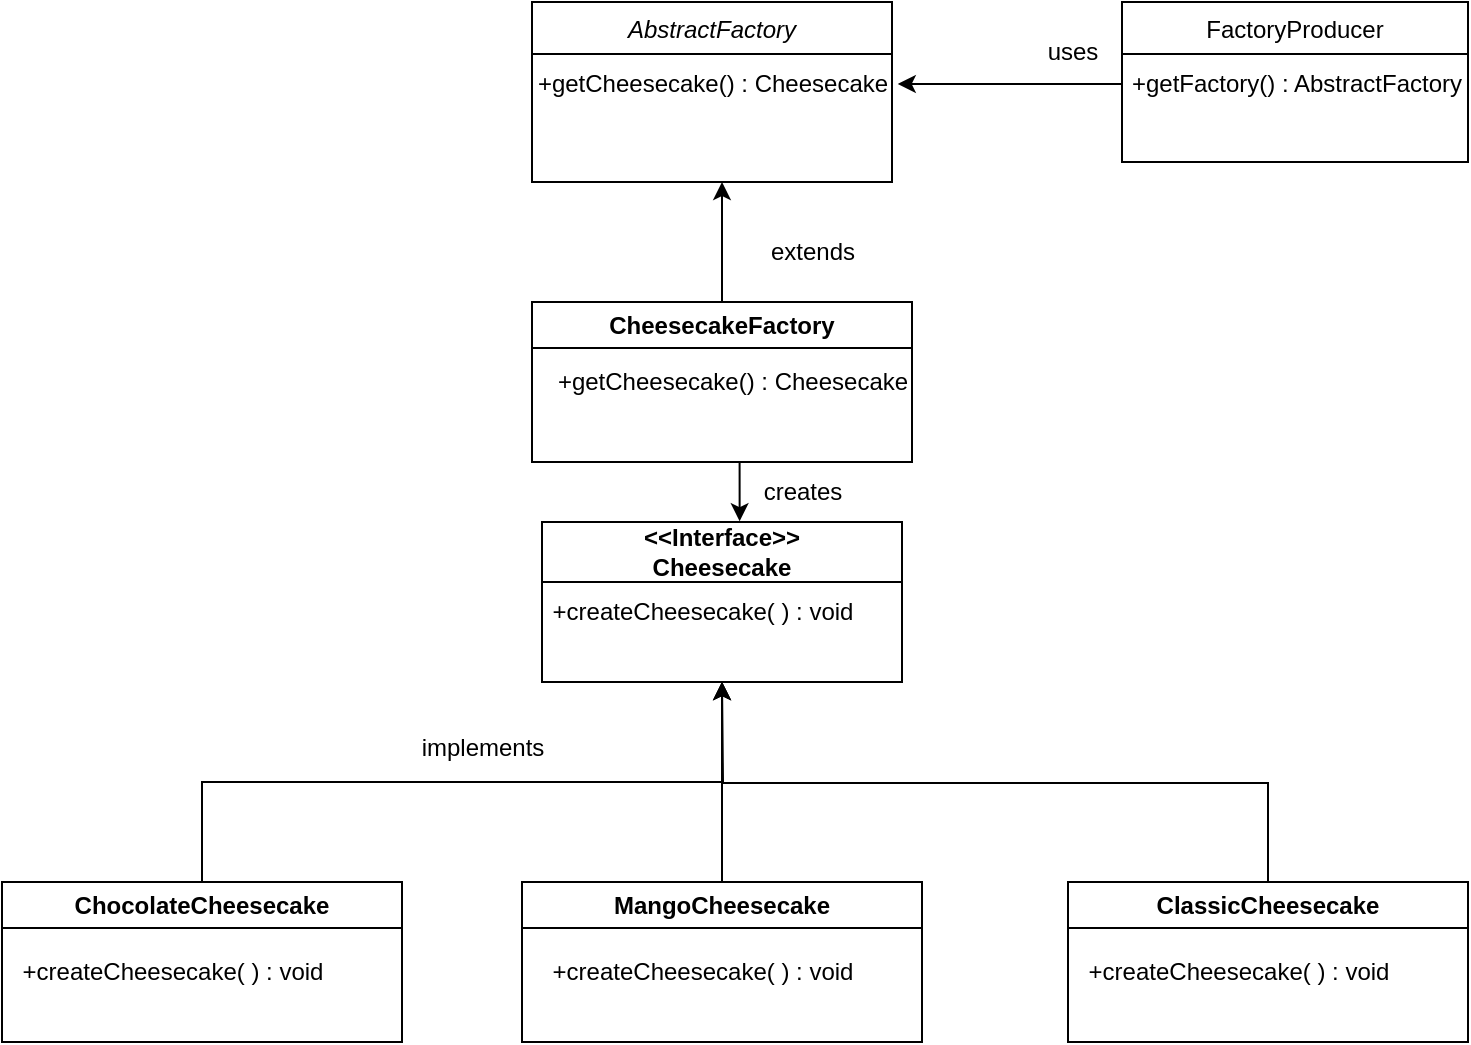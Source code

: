<mxfile version="21.3.5" type="github">
  <diagram id="C5RBs43oDa-KdzZeNtuy" name="Page-1">
    <mxGraphModel dx="1313" dy="686" grid="0" gridSize="10" guides="1" tooltips="1" connect="1" arrows="1" fold="1" page="1" pageScale="1" pageWidth="827" pageHeight="1169" background="none" math="0" shadow="0">
      <root>
        <mxCell id="WIyWlLk6GJQsqaUBKTNV-0" />
        <mxCell id="WIyWlLk6GJQsqaUBKTNV-1" parent="WIyWlLk6GJQsqaUBKTNV-0" />
        <mxCell id="zkfFHV4jXpPFQw0GAbJ--0" value="AbstractFactory" style="swimlane;fontStyle=2;align=center;verticalAlign=top;childLayout=stackLayout;horizontal=1;startSize=26;horizontalStack=0;resizeParent=1;resizeLast=0;collapsible=1;marginBottom=0;rounded=0;shadow=0;strokeWidth=1;" parent="WIyWlLk6GJQsqaUBKTNV-1" vertex="1">
          <mxGeometry x="292" y="120" width="180" height="90" as="geometry">
            <mxRectangle x="230" y="140" width="160" height="26" as="alternateBounds" />
          </mxGeometry>
        </mxCell>
        <mxCell id="vJg0k5Ze-fM2KqpsdSal-0" value="+getCheesecake() : Cheesecake" style="text;html=1;align=center;verticalAlign=middle;resizable=0;points=[];autosize=1;strokeColor=none;fillColor=none;" vertex="1" parent="zkfFHV4jXpPFQw0GAbJ--0">
          <mxGeometry y="26" width="180" height="30" as="geometry" />
        </mxCell>
        <mxCell id="zkfFHV4jXpPFQw0GAbJ--17" value="FactoryProducer" style="swimlane;fontStyle=0;align=center;verticalAlign=top;childLayout=stackLayout;horizontal=1;startSize=26;horizontalStack=0;resizeParent=1;resizeLast=0;collapsible=1;marginBottom=0;rounded=0;shadow=0;strokeWidth=1;" parent="WIyWlLk6GJQsqaUBKTNV-1" vertex="1">
          <mxGeometry x="587" y="120" width="173" height="80" as="geometry">
            <mxRectangle x="550" y="140" width="160" height="26" as="alternateBounds" />
          </mxGeometry>
        </mxCell>
        <mxCell id="vJg0k5Ze-fM2KqpsdSal-1" value="+getFactory() : AbstractFactory" style="text;html=1;align=center;verticalAlign=middle;resizable=0;points=[];autosize=1;strokeColor=none;fillColor=none;" vertex="1" parent="zkfFHV4jXpPFQw0GAbJ--17">
          <mxGeometry y="26" width="173" height="30" as="geometry" />
        </mxCell>
        <mxCell id="vJg0k5Ze-fM2KqpsdSal-3" style="edgeStyle=orthogonalEdgeStyle;rounded=0;orthogonalLoop=1;jettySize=auto;html=1;entryX=1.016;entryY=0.5;entryDx=0;entryDy=0;entryPerimeter=0;" edge="1" parent="WIyWlLk6GJQsqaUBKTNV-1" source="vJg0k5Ze-fM2KqpsdSal-1" target="vJg0k5Ze-fM2KqpsdSal-0">
          <mxGeometry relative="1" as="geometry" />
        </mxCell>
        <mxCell id="vJg0k5Ze-fM2KqpsdSal-4" value="uses" style="text;html=1;align=center;verticalAlign=middle;resizable=0;points=[];autosize=1;strokeColor=none;fillColor=none;" vertex="1" parent="WIyWlLk6GJQsqaUBKTNV-1">
          <mxGeometry x="537" y="130" width="50" height="30" as="geometry" />
        </mxCell>
        <mxCell id="vJg0k5Ze-fM2KqpsdSal-7" style="edgeStyle=orthogonalEdgeStyle;rounded=0;orthogonalLoop=1;jettySize=auto;html=1;exitX=0.5;exitY=0;exitDx=0;exitDy=0;" edge="1" parent="WIyWlLk6GJQsqaUBKTNV-1" source="vJg0k5Ze-fM2KqpsdSal-5">
          <mxGeometry relative="1" as="geometry">
            <mxPoint x="387" y="210" as="targetPoint" />
          </mxGeometry>
        </mxCell>
        <mxCell id="vJg0k5Ze-fM2KqpsdSal-11" style="edgeStyle=orthogonalEdgeStyle;rounded=0;orthogonalLoop=1;jettySize=auto;html=1;exitX=0.5;exitY=1;exitDx=0;exitDy=0;entryX=0.549;entryY=-0.005;entryDx=0;entryDy=0;entryPerimeter=0;" edge="1" parent="WIyWlLk6GJQsqaUBKTNV-1" source="vJg0k5Ze-fM2KqpsdSal-5" target="vJg0k5Ze-fM2KqpsdSal-9">
          <mxGeometry relative="1" as="geometry" />
        </mxCell>
        <mxCell id="vJg0k5Ze-fM2KqpsdSal-5" value="CheesecakeFactory" style="swimlane;whiteSpace=wrap;html=1;" vertex="1" parent="WIyWlLk6GJQsqaUBKTNV-1">
          <mxGeometry x="292" y="270" width="190" height="80" as="geometry" />
        </mxCell>
        <mxCell id="vJg0k5Ze-fM2KqpsdSal-6" value="+getCheesecake() : Cheesecake" style="text;html=1;align=center;verticalAlign=middle;resizable=0;points=[];autosize=1;strokeColor=none;fillColor=none;" vertex="1" parent="vJg0k5Ze-fM2KqpsdSal-5">
          <mxGeometry y="25" width="200" height="30" as="geometry" />
        </mxCell>
        <mxCell id="vJg0k5Ze-fM2KqpsdSal-8" value="extends" style="text;html=1;align=center;verticalAlign=middle;resizable=0;points=[];autosize=1;strokeColor=none;fillColor=none;" vertex="1" parent="WIyWlLk6GJQsqaUBKTNV-1">
          <mxGeometry x="397" y="230" width="70" height="30" as="geometry" />
        </mxCell>
        <mxCell id="vJg0k5Ze-fM2KqpsdSal-9" value="&amp;lt;&amp;lt;Interface&amp;gt;&amp;gt;&lt;br&gt;Cheesecake" style="swimlane;whiteSpace=wrap;html=1;startSize=30;" vertex="1" parent="WIyWlLk6GJQsqaUBKTNV-1">
          <mxGeometry x="297" y="380" width="180" height="80" as="geometry" />
        </mxCell>
        <mxCell id="vJg0k5Ze-fM2KqpsdSal-10" value="+createCheesecake( ) : void" style="text;html=1;align=center;verticalAlign=middle;resizable=0;points=[];autosize=1;strokeColor=none;fillColor=none;" vertex="1" parent="vJg0k5Ze-fM2KqpsdSal-9">
          <mxGeometry x="-5" y="30" width="170" height="30" as="geometry" />
        </mxCell>
        <mxCell id="vJg0k5Ze-fM2KqpsdSal-12" value="creates" style="text;html=1;align=center;verticalAlign=middle;resizable=0;points=[];autosize=1;strokeColor=none;fillColor=none;" vertex="1" parent="WIyWlLk6GJQsqaUBKTNV-1">
          <mxGeometry x="397" y="350" width="60" height="30" as="geometry" />
        </mxCell>
        <mxCell id="vJg0k5Ze-fM2KqpsdSal-20" style="edgeStyle=orthogonalEdgeStyle;rounded=0;orthogonalLoop=1;jettySize=auto;html=1;exitX=0.5;exitY=0;exitDx=0;exitDy=0;entryX=0.5;entryY=1;entryDx=0;entryDy=0;" edge="1" parent="WIyWlLk6GJQsqaUBKTNV-1" source="vJg0k5Ze-fM2KqpsdSal-13" target="vJg0k5Ze-fM2KqpsdSal-9">
          <mxGeometry relative="1" as="geometry" />
        </mxCell>
        <mxCell id="vJg0k5Ze-fM2KqpsdSal-13" value="ChocolateCheesecake" style="swimlane;whiteSpace=wrap;html=1;" vertex="1" parent="WIyWlLk6GJQsqaUBKTNV-1">
          <mxGeometry x="27" y="560" width="200" height="80" as="geometry" />
        </mxCell>
        <mxCell id="vJg0k5Ze-fM2KqpsdSal-17" value="+createCheesecake( ) : void" style="text;html=1;align=center;verticalAlign=middle;resizable=0;points=[];autosize=1;strokeColor=none;fillColor=none;" vertex="1" parent="vJg0k5Ze-fM2KqpsdSal-13">
          <mxGeometry y="30" width="170" height="30" as="geometry" />
        </mxCell>
        <mxCell id="vJg0k5Ze-fM2KqpsdSal-21" style="edgeStyle=orthogonalEdgeStyle;rounded=0;orthogonalLoop=1;jettySize=auto;html=1;exitX=0.5;exitY=0;exitDx=0;exitDy=0;entryX=0.5;entryY=1;entryDx=0;entryDy=0;" edge="1" parent="WIyWlLk6GJQsqaUBKTNV-1" source="vJg0k5Ze-fM2KqpsdSal-14" target="vJg0k5Ze-fM2KqpsdSal-9">
          <mxGeometry relative="1" as="geometry" />
        </mxCell>
        <mxCell id="vJg0k5Ze-fM2KqpsdSal-14" value="MangoCheesecake" style="swimlane;whiteSpace=wrap;html=1;" vertex="1" parent="WIyWlLk6GJQsqaUBKTNV-1">
          <mxGeometry x="287" y="560" width="200" height="80" as="geometry" />
        </mxCell>
        <mxCell id="vJg0k5Ze-fM2KqpsdSal-18" value="+createCheesecake( ) : void" style="text;html=1;align=center;verticalAlign=middle;resizable=0;points=[];autosize=1;strokeColor=none;fillColor=none;" vertex="1" parent="vJg0k5Ze-fM2KqpsdSal-14">
          <mxGeometry x="5" y="30" width="170" height="30" as="geometry" />
        </mxCell>
        <mxCell id="vJg0k5Ze-fM2KqpsdSal-22" style="edgeStyle=orthogonalEdgeStyle;rounded=0;orthogonalLoop=1;jettySize=auto;html=1;exitX=0.5;exitY=0;exitDx=0;exitDy=0;" edge="1" parent="WIyWlLk6GJQsqaUBKTNV-1" source="vJg0k5Ze-fM2KqpsdSal-15">
          <mxGeometry relative="1" as="geometry">
            <mxPoint x="387" y="460" as="targetPoint" />
          </mxGeometry>
        </mxCell>
        <mxCell id="vJg0k5Ze-fM2KqpsdSal-15" value="ClassicCheesecake" style="swimlane;whiteSpace=wrap;html=1;" vertex="1" parent="WIyWlLk6GJQsqaUBKTNV-1">
          <mxGeometry x="560" y="560" width="200" height="80" as="geometry" />
        </mxCell>
        <mxCell id="vJg0k5Ze-fM2KqpsdSal-19" value="+createCheesecake( ) : void" style="text;html=1;align=center;verticalAlign=middle;resizable=0;points=[];autosize=1;strokeColor=none;fillColor=none;" vertex="1" parent="vJg0k5Ze-fM2KqpsdSal-15">
          <mxGeometry y="30" width="170" height="30" as="geometry" />
        </mxCell>
        <mxCell id="vJg0k5Ze-fM2KqpsdSal-24" value="implements" style="text;html=1;align=center;verticalAlign=middle;resizable=0;points=[];autosize=1;strokeColor=none;fillColor=none;" vertex="1" parent="WIyWlLk6GJQsqaUBKTNV-1">
          <mxGeometry x="227" y="478" width="80" height="30" as="geometry" />
        </mxCell>
      </root>
    </mxGraphModel>
  </diagram>
</mxfile>
